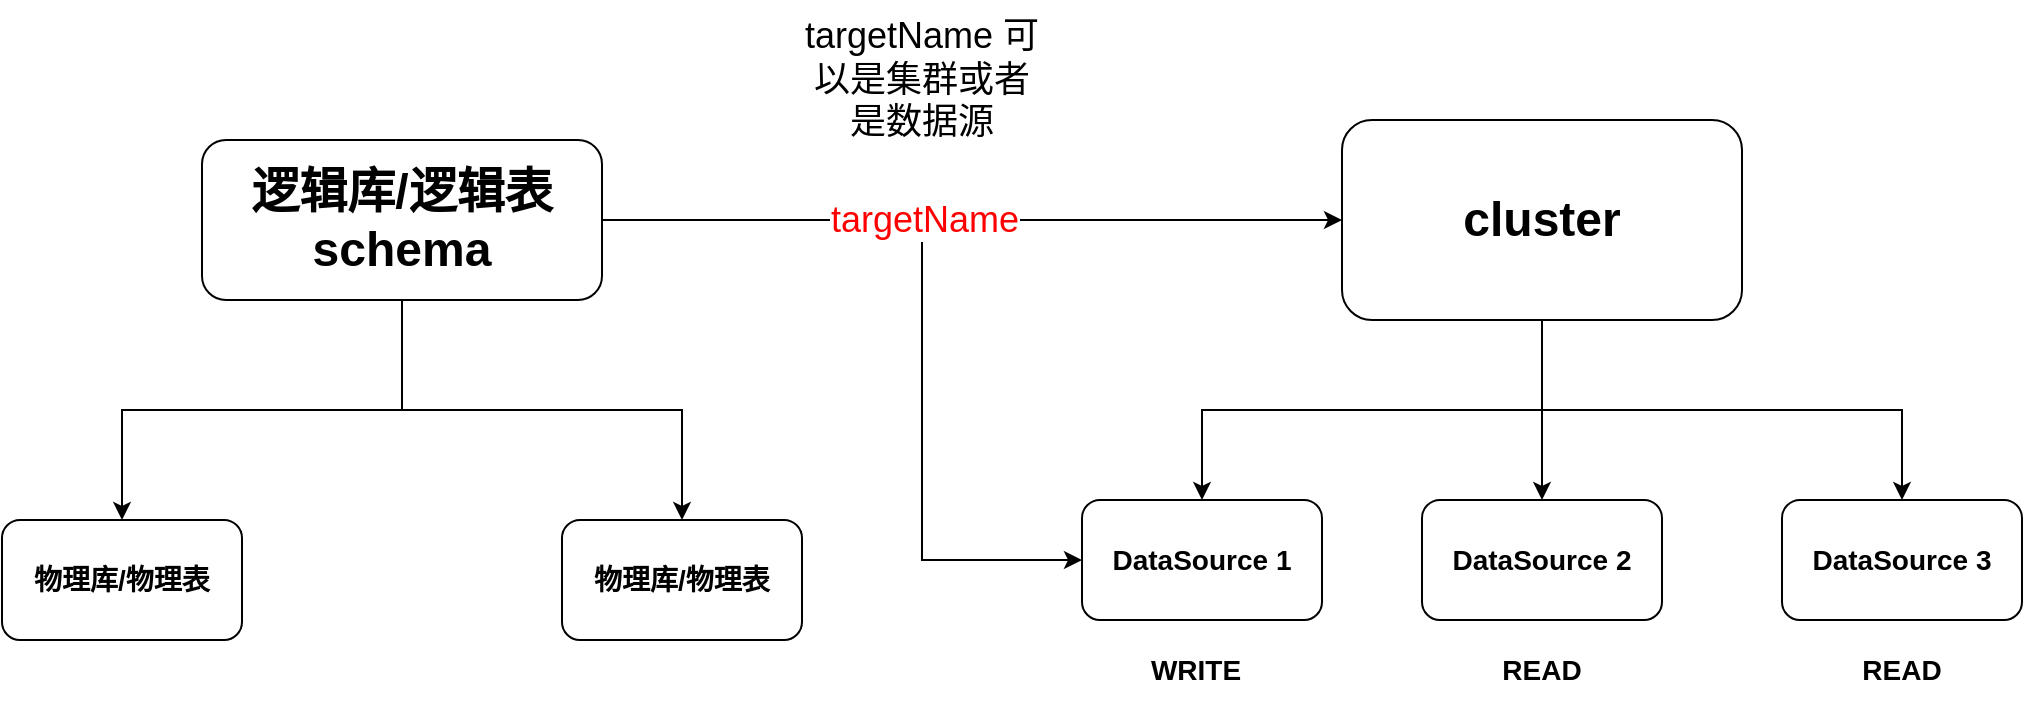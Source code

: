 <mxfile version="21.3.2" type="github">
  <diagram name="第 1 页" id="1QzWUFw5CtmPl3d1dfIm">
    <mxGraphModel dx="1014" dy="1701" grid="1" gridSize="10" guides="1" tooltips="1" connect="1" arrows="1" fold="1" page="1" pageScale="1" pageWidth="827" pageHeight="1169" math="0" shadow="0">
      <root>
        <mxCell id="0" />
        <mxCell id="1" parent="0" />
        <mxCell id="P33m6JPaaWPSdPvU8D4i-1" value="&lt;font style=&quot;font-size: 14px;&quot;&gt;&lt;b&gt;DataSource 1&lt;/b&gt;&lt;/font&gt;" style="rounded=1;whiteSpace=wrap;html=1;" vertex="1" parent="1">
          <mxGeometry x="740" y="-90" width="120" height="60" as="geometry" />
        </mxCell>
        <mxCell id="P33m6JPaaWPSdPvU8D4i-2" value="&lt;font style=&quot;font-size: 14px;&quot;&gt;&lt;b&gt;DataSource 2&lt;/b&gt;&lt;/font&gt;" style="rounded=1;whiteSpace=wrap;html=1;" vertex="1" parent="1">
          <mxGeometry x="910" y="-90" width="120" height="60" as="geometry" />
        </mxCell>
        <mxCell id="P33m6JPaaWPSdPvU8D4i-3" value="&lt;font style=&quot;font-size: 14px;&quot;&gt;&lt;b&gt;DataSource 3&lt;/b&gt;&lt;/font&gt;" style="rounded=1;whiteSpace=wrap;html=1;" vertex="1" parent="1">
          <mxGeometry x="1090" y="-90" width="120" height="60" as="geometry" />
        </mxCell>
        <mxCell id="P33m6JPaaWPSdPvU8D4i-18" style="edgeStyle=orthogonalEdgeStyle;rounded=0;orthogonalLoop=1;jettySize=auto;html=1;entryX=0.5;entryY=0;entryDx=0;entryDy=0;exitX=0.5;exitY=1;exitDx=0;exitDy=0;" edge="1" parent="1" source="P33m6JPaaWPSdPvU8D4i-4" target="P33m6JPaaWPSdPvU8D4i-1">
          <mxGeometry relative="1" as="geometry" />
        </mxCell>
        <mxCell id="P33m6JPaaWPSdPvU8D4i-19" style="edgeStyle=orthogonalEdgeStyle;rounded=0;orthogonalLoop=1;jettySize=auto;html=1;" edge="1" parent="1" source="P33m6JPaaWPSdPvU8D4i-4" target="P33m6JPaaWPSdPvU8D4i-2">
          <mxGeometry relative="1" as="geometry" />
        </mxCell>
        <mxCell id="P33m6JPaaWPSdPvU8D4i-20" style="edgeStyle=orthogonalEdgeStyle;rounded=0;orthogonalLoop=1;jettySize=auto;html=1;exitX=0.5;exitY=1;exitDx=0;exitDy=0;" edge="1" parent="1" source="P33m6JPaaWPSdPvU8D4i-4" target="P33m6JPaaWPSdPvU8D4i-3">
          <mxGeometry relative="1" as="geometry" />
        </mxCell>
        <mxCell id="P33m6JPaaWPSdPvU8D4i-4" value="&lt;font style=&quot;font-size: 24px;&quot;&gt;&lt;b style=&quot;&quot;&gt;cluster&lt;/b&gt;&lt;/font&gt;" style="rounded=1;whiteSpace=wrap;html=1;" vertex="1" parent="1">
          <mxGeometry x="870" y="-280" width="200" height="100" as="geometry" />
        </mxCell>
        <mxCell id="P33m6JPaaWPSdPvU8D4i-5" value="&lt;b&gt;&lt;font style=&quot;font-size: 14px;&quot;&gt;WRITE&lt;/font&gt;&lt;/b&gt;" style="text;html=1;strokeColor=none;fillColor=none;align=center;verticalAlign=middle;whiteSpace=wrap;rounded=0;" vertex="1" parent="1">
          <mxGeometry x="767" y="-20" width="60" height="30" as="geometry" />
        </mxCell>
        <mxCell id="P33m6JPaaWPSdPvU8D4i-6" value="&lt;b&gt;&lt;font style=&quot;font-size: 14px;&quot;&gt;READ&lt;/font&gt;&lt;/b&gt;" style="text;html=1;strokeColor=none;fillColor=none;align=center;verticalAlign=middle;whiteSpace=wrap;rounded=0;" vertex="1" parent="1">
          <mxGeometry x="940" y="-20" width="60" height="30" as="geometry" />
        </mxCell>
        <mxCell id="P33m6JPaaWPSdPvU8D4i-7" value="&lt;b&gt;&lt;font style=&quot;font-size: 14px;&quot;&gt;READ&lt;/font&gt;&lt;/b&gt;" style="text;html=1;strokeColor=none;fillColor=none;align=center;verticalAlign=middle;whiteSpace=wrap;rounded=0;" vertex="1" parent="1">
          <mxGeometry x="1120" y="-20" width="60" height="30" as="geometry" />
        </mxCell>
        <mxCell id="P33m6JPaaWPSdPvU8D4i-14" style="edgeStyle=orthogonalEdgeStyle;rounded=0;orthogonalLoop=1;jettySize=auto;html=1;" edge="1" parent="1" source="P33m6JPaaWPSdPvU8D4i-11" target="P33m6JPaaWPSdPvU8D4i-12">
          <mxGeometry relative="1" as="geometry" />
        </mxCell>
        <mxCell id="P33m6JPaaWPSdPvU8D4i-15" style="edgeStyle=orthogonalEdgeStyle;rounded=0;orthogonalLoop=1;jettySize=auto;html=1;" edge="1" parent="1" source="P33m6JPaaWPSdPvU8D4i-11" target="P33m6JPaaWPSdPvU8D4i-13">
          <mxGeometry relative="1" as="geometry" />
        </mxCell>
        <mxCell id="P33m6JPaaWPSdPvU8D4i-21" style="edgeStyle=orthogonalEdgeStyle;rounded=0;orthogonalLoop=1;jettySize=auto;html=1;entryX=0;entryY=0.5;entryDx=0;entryDy=0;" edge="1" parent="1" source="P33m6JPaaWPSdPvU8D4i-11" target="P33m6JPaaWPSdPvU8D4i-4">
          <mxGeometry relative="1" as="geometry" />
        </mxCell>
        <mxCell id="P33m6JPaaWPSdPvU8D4i-22" style="edgeStyle=orthogonalEdgeStyle;rounded=0;orthogonalLoop=1;jettySize=auto;html=1;entryX=0;entryY=0.5;entryDx=0;entryDy=0;" edge="1" parent="1" source="P33m6JPaaWPSdPvU8D4i-11" target="P33m6JPaaWPSdPvU8D4i-1">
          <mxGeometry relative="1" as="geometry">
            <Array as="points">
              <mxPoint x="660" y="-230" />
              <mxPoint x="660" y="-60" />
            </Array>
          </mxGeometry>
        </mxCell>
        <mxCell id="P33m6JPaaWPSdPvU8D4i-23" value="&lt;font color=&quot;#ff0000&quot; style=&quot;font-size: 18px;&quot;&gt;targetName&lt;/font&gt;" style="edgeLabel;html=1;align=center;verticalAlign=middle;resizable=0;points=[];" vertex="1" connectable="0" parent="P33m6JPaaWPSdPvU8D4i-22">
          <mxGeometry x="-0.457" y="1" relative="1" as="geometry">
            <mxPoint x="49" y="1" as="offset" />
          </mxGeometry>
        </mxCell>
        <mxCell id="P33m6JPaaWPSdPvU8D4i-11" value="&lt;font style=&quot;font-size: 24px;&quot;&gt;&lt;b&gt;逻辑库/逻辑表&lt;br&gt;schema&lt;br&gt;&lt;/b&gt;&lt;/font&gt;" style="rounded=1;whiteSpace=wrap;html=1;" vertex="1" parent="1">
          <mxGeometry x="300" y="-270" width="200" height="80" as="geometry" />
        </mxCell>
        <mxCell id="P33m6JPaaWPSdPvU8D4i-12" value="&lt;font style=&quot;font-size: 14px;&quot;&gt;&lt;b&gt;物理库/物理表&lt;/b&gt;&lt;/font&gt;" style="rounded=1;whiteSpace=wrap;html=1;" vertex="1" parent="1">
          <mxGeometry x="200" y="-80" width="120" height="60" as="geometry" />
        </mxCell>
        <mxCell id="P33m6JPaaWPSdPvU8D4i-13" value="&lt;b style=&quot;border-color: var(--border-color); font-size: 14px;&quot;&gt;物理库/物理表&lt;/b&gt;" style="rounded=1;whiteSpace=wrap;html=1;" vertex="1" parent="1">
          <mxGeometry x="480" y="-80" width="120" height="60" as="geometry" />
        </mxCell>
        <mxCell id="P33m6JPaaWPSdPvU8D4i-24" value="&lt;font style=&quot;font-size: 18px;&quot;&gt;targetName 可以是集群或者是数据源&lt;/font&gt;" style="text;html=1;strokeColor=none;fillColor=none;align=center;verticalAlign=middle;whiteSpace=wrap;rounded=0;" vertex="1" parent="1">
          <mxGeometry x="600" y="-340" width="120" height="80" as="geometry" />
        </mxCell>
      </root>
    </mxGraphModel>
  </diagram>
</mxfile>
